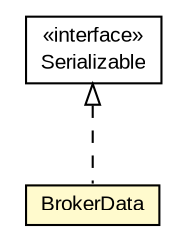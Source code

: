 #!/usr/local/bin/dot
#
# Class diagram 
# Generated by UMLGraph version R5_6-24-gf6e263 (http://www.umlgraph.org/)
#

digraph G {
	edge [fontname="arial",fontsize=10,labelfontname="arial",labelfontsize=10];
	node [fontname="arial",fontsize=10,shape=plaintext];
	nodesep=0.25;
	ranksep=0.5;
	// org.miloss.fgsms.services.interfaces.datacollector.BrokerData
	c193222 [label=<<table title="org.miloss.fgsms.services.interfaces.datacollector.BrokerData" border="0" cellborder="1" cellspacing="0" cellpadding="2" port="p" bgcolor="lemonChiffon" href="./BrokerData.html">
		<tr><td><table border="0" cellspacing="0" cellpadding="1">
<tr><td align="center" balign="center"> BrokerData </td></tr>
		</table></td></tr>
		</table>>, URL="./BrokerData.html", fontname="arial", fontcolor="black", fontsize=10.0];
	//org.miloss.fgsms.services.interfaces.datacollector.BrokerData implements java.io.Serializable
	c193996:p -> c193222:p [dir=back,arrowtail=empty,style=dashed];
	// java.io.Serializable
	c193996 [label=<<table title="java.io.Serializable" border="0" cellborder="1" cellspacing="0" cellpadding="2" port="p" href="http://java.sun.com/j2se/1.4.2/docs/api/java/io/Serializable.html">
		<tr><td><table border="0" cellspacing="0" cellpadding="1">
<tr><td align="center" balign="center"> &#171;interface&#187; </td></tr>
<tr><td align="center" balign="center"> Serializable </td></tr>
		</table></td></tr>
		</table>>, URL="http://java.sun.com/j2se/1.4.2/docs/api/java/io/Serializable.html", fontname="arial", fontcolor="black", fontsize=10.0];
}

